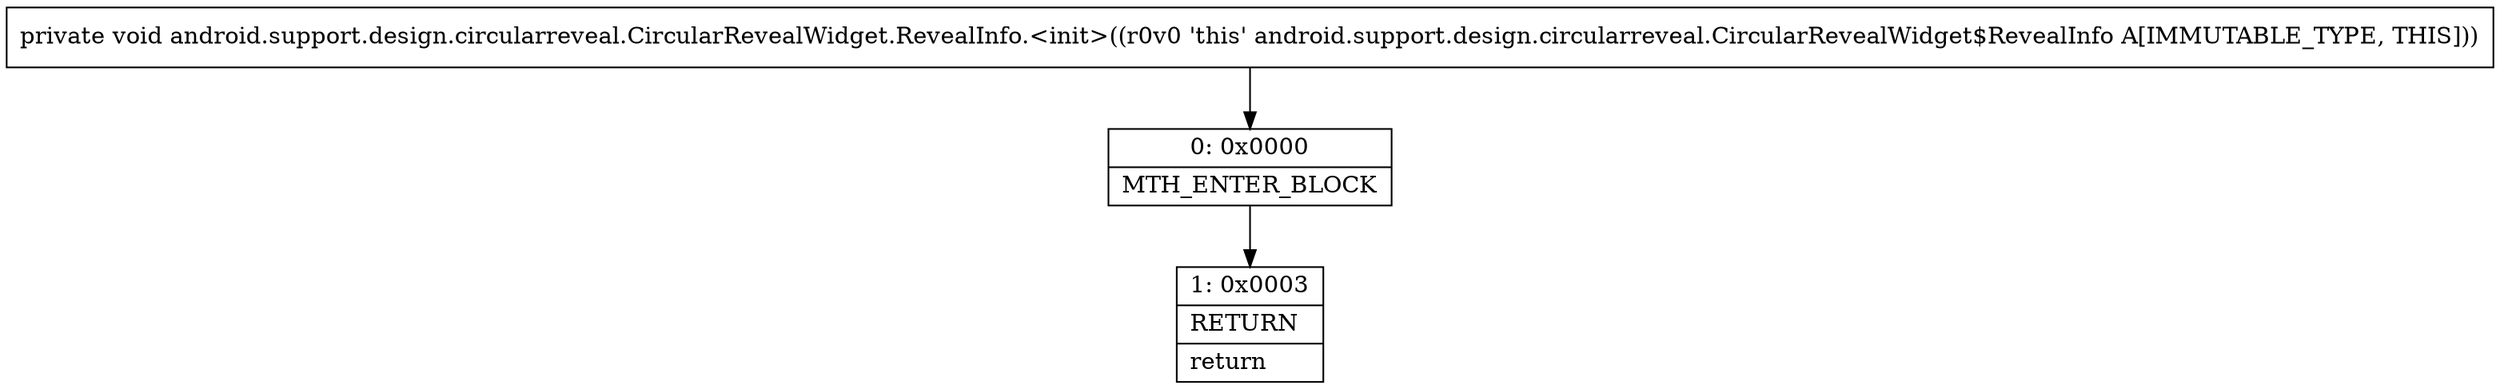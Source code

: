 digraph "CFG forandroid.support.design.circularreveal.CircularRevealWidget.RevealInfo.\<init\>()V" {
Node_0 [shape=record,label="{0\:\ 0x0000|MTH_ENTER_BLOCK\l}"];
Node_1 [shape=record,label="{1\:\ 0x0003|RETURN\l|return\l}"];
MethodNode[shape=record,label="{private void android.support.design.circularreveal.CircularRevealWidget.RevealInfo.\<init\>((r0v0 'this' android.support.design.circularreveal.CircularRevealWidget$RevealInfo A[IMMUTABLE_TYPE, THIS])) }"];
MethodNode -> Node_0;
Node_0 -> Node_1;
}

